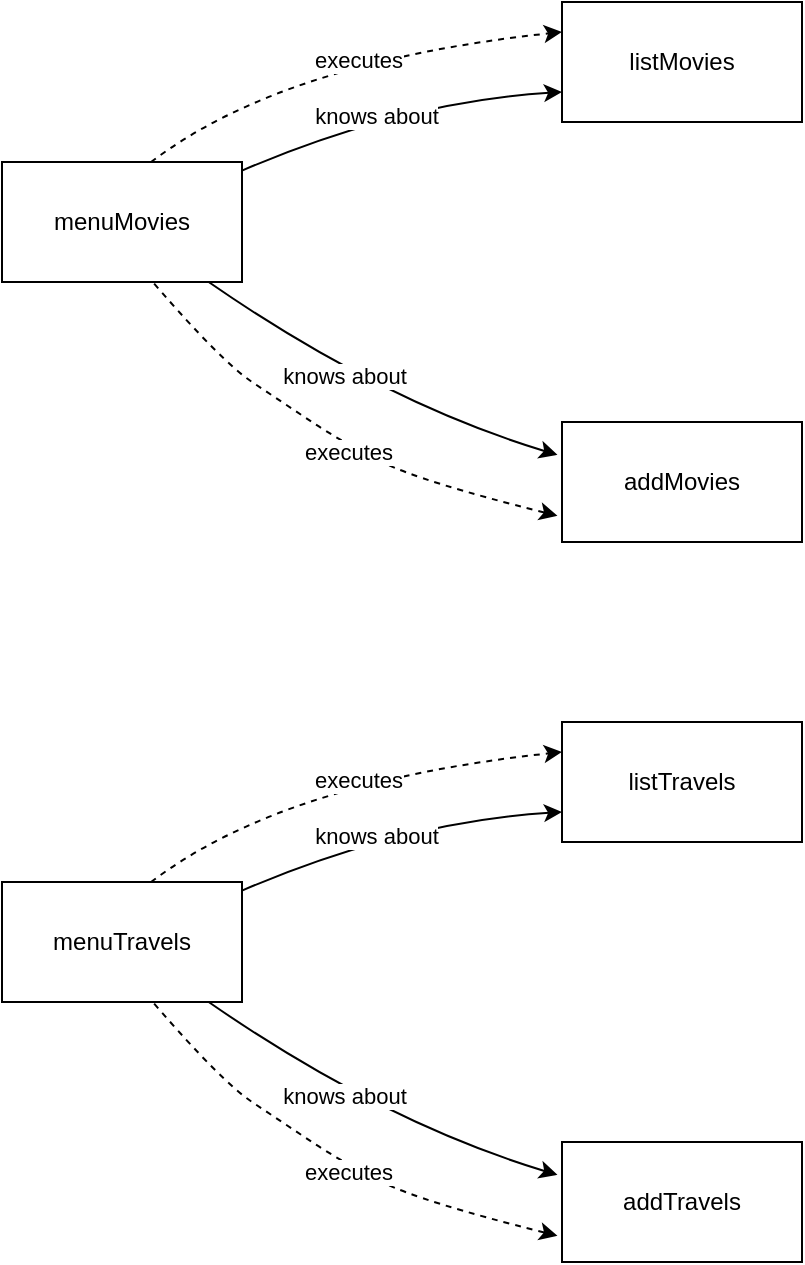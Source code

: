 <mxfile>
    <diagram id="NUrl7HOWUls8WU3J8Ah8" name="Page-1">
        <mxGraphModel dx="1987" dy="2373" grid="1" gridSize="10" guides="1" tooltips="1" connect="1" arrows="1" fold="1" page="1" pageScale="1" pageWidth="850" pageHeight="1100" math="0" shadow="0">
            <root>
                <mxCell id="0"/>
                <mxCell id="1" parent="0"/>
                <mxCell id="5" style="edgeStyle=none;html=1;entryX=-0.019;entryY=0.274;entryDx=0;entryDy=0;entryPerimeter=0;curved=1;" parent="1" source="2" target="3" edge="1">
                    <mxGeometry relative="1" as="geometry">
                        <mxPoint x="300" y="-570" as="targetPoint"/>
                        <Array as="points">
                            <mxPoint x="230" y="-590"/>
                        </Array>
                    </mxGeometry>
                </mxCell>
                <mxCell id="10" value="knows about" style="edgeLabel;html=1;align=center;verticalAlign=middle;resizable=0;points=[];" parent="5" vertex="1" connectable="0">
                    <mxGeometry x="-0.171" relative="1" as="geometry">
                        <mxPoint as="offset"/>
                    </mxGeometry>
                </mxCell>
                <mxCell id="6" style="edgeStyle=none;html=1;entryX=0;entryY=0.75;entryDx=0;entryDy=0;curved=1;" parent="1" source="2" target="4" edge="1">
                    <mxGeometry relative="1" as="geometry">
                        <mxPoint x="300" y="-740" as="targetPoint"/>
                        <Array as="points">
                            <mxPoint x="240" y="-740"/>
                        </Array>
                    </mxGeometry>
                </mxCell>
                <mxCell id="8" value="knows about" style="edgeLabel;html=1;align=center;verticalAlign=middle;resizable=0;points=[];" parent="6" vertex="1" connectable="0">
                    <mxGeometry x="-0.139" y="-1" relative="1" as="geometry">
                        <mxPoint as="offset"/>
                    </mxGeometry>
                </mxCell>
                <mxCell id="2" value="menuMovies" style="rounded=0;whiteSpace=wrap;html=1;" parent="1" vertex="1">
                    <mxGeometry x="40" y="-710" width="120" height="60" as="geometry"/>
                </mxCell>
                <mxCell id="3" value="addMovies" style="rounded=0;whiteSpace=wrap;html=1;" parent="1" vertex="1">
                    <mxGeometry x="320" y="-580" width="120" height="60" as="geometry"/>
                </mxCell>
                <mxCell id="4" value="listMovies" style="rounded=0;whiteSpace=wrap;html=1;" parent="1" vertex="1">
                    <mxGeometry x="320" y="-790" width="120" height="60" as="geometry"/>
                </mxCell>
                <mxCell id="23" value="" style="curved=1;endArrow=classic;html=1;exitX=0.621;exitY=0.001;exitDx=0;exitDy=0;exitPerimeter=0;shadow=0;dashed=1;entryX=0;entryY=0.25;entryDx=0;entryDy=0;" parent="1" source="2" target="4" edge="1">
                    <mxGeometry width="50" height="50" relative="1" as="geometry">
                        <mxPoint x="160" y="-750" as="sourcePoint"/>
                        <mxPoint x="210" y="-800" as="targetPoint"/>
                        <Array as="points">
                            <mxPoint x="180" y="-760"/>
                        </Array>
                    </mxGeometry>
                </mxCell>
                <mxCell id="24" value="executes" style="edgeLabel;html=1;align=center;verticalAlign=middle;resizable=0;points=[];" parent="23" vertex="1" connectable="0">
                    <mxGeometry x="0.076" y="-3" relative="1" as="geometry">
                        <mxPoint as="offset"/>
                    </mxGeometry>
                </mxCell>
                <mxCell id="25" value="" style="curved=1;endArrow=classic;html=1;exitX=0.634;exitY=1.014;exitDx=0;exitDy=0;exitPerimeter=0;shadow=0;dashed=1;entryX=-0.019;entryY=0.781;entryDx=0;entryDy=0;entryPerimeter=0;" parent="1" source="2" target="3" edge="1">
                    <mxGeometry width="50" height="50" relative="1" as="geometry">
                        <mxPoint x="124.52" y="-609.94" as="sourcePoint"/>
                        <mxPoint x="330" y="-663.333" as="targetPoint"/>
                        <Array as="points">
                            <mxPoint x="150" y="-610"/>
                            <mxPoint x="180" y="-590"/>
                            <mxPoint x="210" y="-570"/>
                            <mxPoint x="250" y="-550"/>
                        </Array>
                    </mxGeometry>
                </mxCell>
                <mxCell id="26" value="executes" style="edgeLabel;html=1;align=center;verticalAlign=middle;resizable=0;points=[];" parent="25" vertex="1" connectable="0">
                    <mxGeometry x="0.076" y="-3" relative="1" as="geometry">
                        <mxPoint as="offset"/>
                    </mxGeometry>
                </mxCell>
                <mxCell id="49" style="edgeStyle=none;html=1;entryX=-0.019;entryY=0.274;entryDx=0;entryDy=0;entryPerimeter=0;curved=1;" parent="1" source="53" target="54" edge="1">
                    <mxGeometry relative="1" as="geometry">
                        <mxPoint x="300" y="-210" as="targetPoint"/>
                        <Array as="points">
                            <mxPoint x="230" y="-230"/>
                        </Array>
                    </mxGeometry>
                </mxCell>
                <mxCell id="50" value="knows about" style="edgeLabel;html=1;align=center;verticalAlign=middle;resizable=0;points=[];" parent="49" vertex="1" connectable="0">
                    <mxGeometry x="-0.171" relative="1" as="geometry">
                        <mxPoint as="offset"/>
                    </mxGeometry>
                </mxCell>
                <mxCell id="51" style="edgeStyle=none;html=1;entryX=0;entryY=0.75;entryDx=0;entryDy=0;curved=1;" parent="1" source="53" target="55" edge="1">
                    <mxGeometry relative="1" as="geometry">
                        <mxPoint x="300" y="-380" as="targetPoint"/>
                        <Array as="points">
                            <mxPoint x="240" y="-380"/>
                        </Array>
                    </mxGeometry>
                </mxCell>
                <mxCell id="52" value="knows about" style="edgeLabel;html=1;align=center;verticalAlign=middle;resizable=0;points=[];" parent="51" vertex="1" connectable="0">
                    <mxGeometry x="-0.139" y="-1" relative="1" as="geometry">
                        <mxPoint as="offset"/>
                    </mxGeometry>
                </mxCell>
                <mxCell id="53" value="menuTravels" style="rounded=0;whiteSpace=wrap;html=1;" parent="1" vertex="1">
                    <mxGeometry x="40" y="-350" width="120" height="60" as="geometry"/>
                </mxCell>
                <mxCell id="54" value="addTravels" style="rounded=0;whiteSpace=wrap;html=1;" parent="1" vertex="1">
                    <mxGeometry x="320" y="-220" width="120" height="60" as="geometry"/>
                </mxCell>
                <mxCell id="55" value="listTravels" style="rounded=0;whiteSpace=wrap;html=1;" parent="1" vertex="1">
                    <mxGeometry x="320" y="-430" width="120" height="60" as="geometry"/>
                </mxCell>
                <mxCell id="56" value="" style="curved=1;endArrow=classic;html=1;exitX=0.621;exitY=0.001;exitDx=0;exitDy=0;exitPerimeter=0;shadow=0;dashed=1;entryX=0;entryY=0.25;entryDx=0;entryDy=0;" parent="1" source="53" target="55" edge="1">
                    <mxGeometry width="50" height="50" relative="1" as="geometry">
                        <mxPoint x="160" y="-390" as="sourcePoint"/>
                        <mxPoint x="210" y="-440" as="targetPoint"/>
                        <Array as="points">
                            <mxPoint x="180" y="-400"/>
                        </Array>
                    </mxGeometry>
                </mxCell>
                <mxCell id="57" value="executes" style="edgeLabel;html=1;align=center;verticalAlign=middle;resizable=0;points=[];" parent="56" vertex="1" connectable="0">
                    <mxGeometry x="0.076" y="-3" relative="1" as="geometry">
                        <mxPoint as="offset"/>
                    </mxGeometry>
                </mxCell>
                <mxCell id="58" value="" style="curved=1;endArrow=classic;html=1;exitX=0.634;exitY=1.014;exitDx=0;exitDy=0;exitPerimeter=0;shadow=0;dashed=1;entryX=-0.019;entryY=0.781;entryDx=0;entryDy=0;entryPerimeter=0;" parent="1" source="53" target="54" edge="1">
                    <mxGeometry width="50" height="50" relative="1" as="geometry">
                        <mxPoint x="124.52" y="-249.94" as="sourcePoint"/>
                        <mxPoint x="330" y="-303.333" as="targetPoint"/>
                        <Array as="points">
                            <mxPoint x="150" y="-250"/>
                            <mxPoint x="180" y="-230"/>
                            <mxPoint x="210" y="-210"/>
                            <mxPoint x="250" y="-190"/>
                        </Array>
                    </mxGeometry>
                </mxCell>
                <mxCell id="59" value="executes" style="edgeLabel;html=1;align=center;verticalAlign=middle;resizable=0;points=[];" parent="58" vertex="1" connectable="0">
                    <mxGeometry x="0.076" y="-3" relative="1" as="geometry">
                        <mxPoint as="offset"/>
                    </mxGeometry>
                </mxCell>
            </root>
        </mxGraphModel>
    </diagram>
</mxfile>